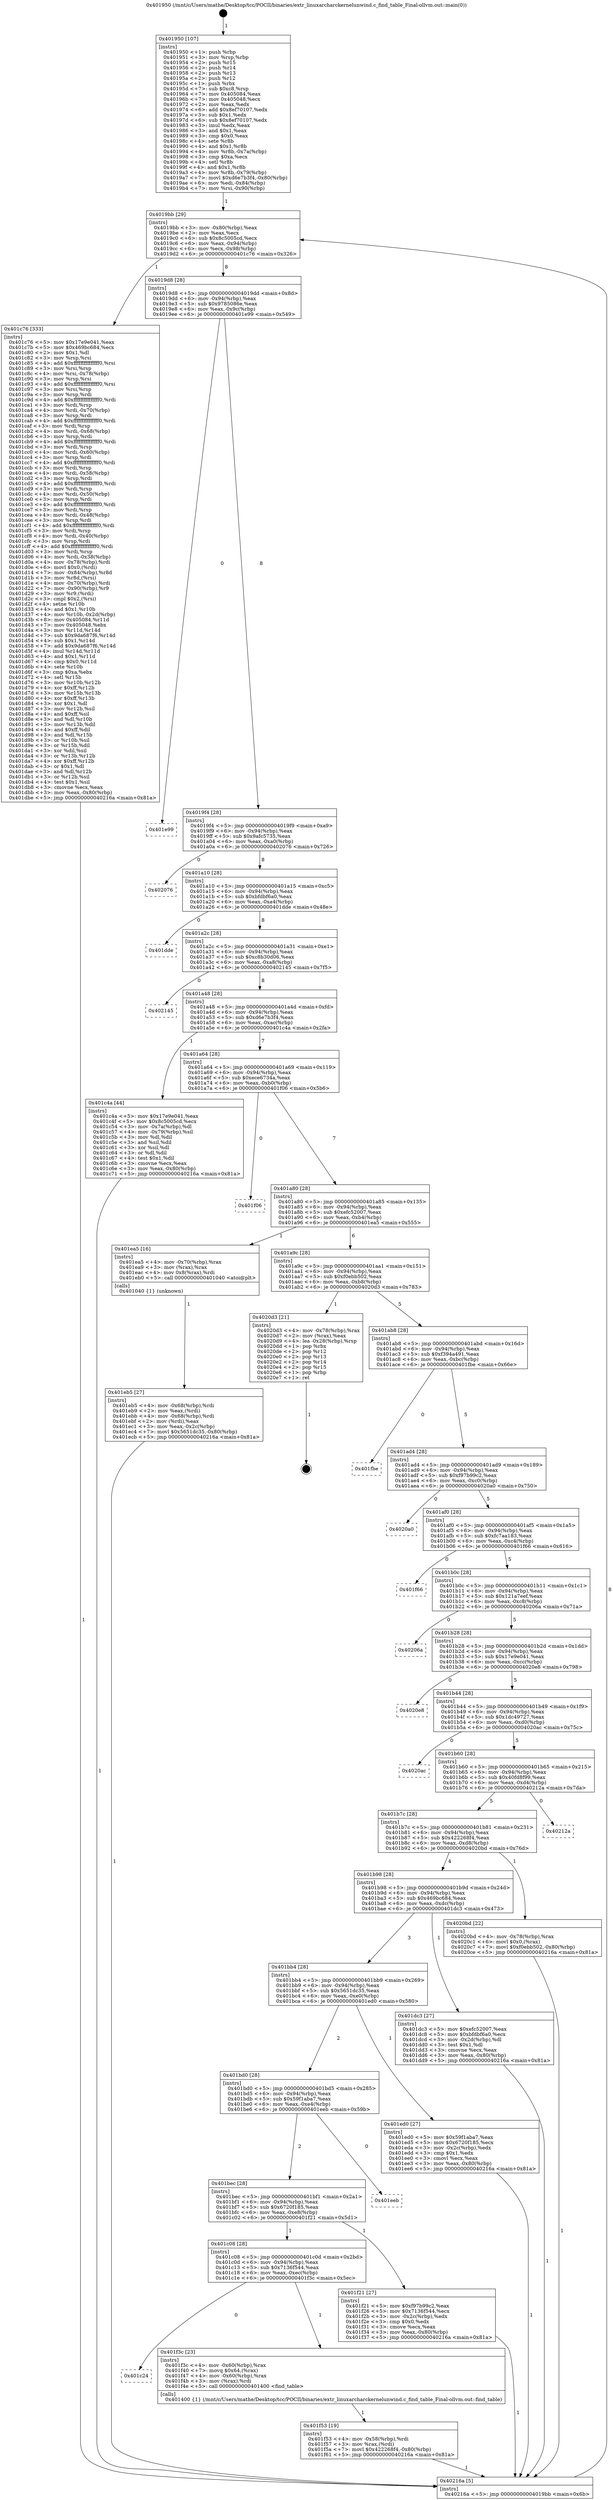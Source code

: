 digraph "0x401950" {
  label = "0x401950 (/mnt/c/Users/mathe/Desktop/tcc/POCII/binaries/extr_linuxarcharckernelunwind.c_find_table_Final-ollvm.out::main(0))"
  labelloc = "t"
  node[shape=record]

  Entry [label="",width=0.3,height=0.3,shape=circle,fillcolor=black,style=filled]
  "0x4019bb" [label="{
     0x4019bb [29]\l
     | [instrs]\l
     &nbsp;&nbsp;0x4019bb \<+3\>: mov -0x80(%rbp),%eax\l
     &nbsp;&nbsp;0x4019be \<+2\>: mov %eax,%ecx\l
     &nbsp;&nbsp;0x4019c0 \<+6\>: sub $0x8c5005cd,%ecx\l
     &nbsp;&nbsp;0x4019c6 \<+6\>: mov %eax,-0x94(%rbp)\l
     &nbsp;&nbsp;0x4019cc \<+6\>: mov %ecx,-0x98(%rbp)\l
     &nbsp;&nbsp;0x4019d2 \<+6\>: je 0000000000401c76 \<main+0x326\>\l
  }"]
  "0x401c76" [label="{
     0x401c76 [333]\l
     | [instrs]\l
     &nbsp;&nbsp;0x401c76 \<+5\>: mov $0x17e9e041,%eax\l
     &nbsp;&nbsp;0x401c7b \<+5\>: mov $0x469bc684,%ecx\l
     &nbsp;&nbsp;0x401c80 \<+2\>: mov $0x1,%dl\l
     &nbsp;&nbsp;0x401c82 \<+3\>: mov %rsp,%rsi\l
     &nbsp;&nbsp;0x401c85 \<+4\>: add $0xfffffffffffffff0,%rsi\l
     &nbsp;&nbsp;0x401c89 \<+3\>: mov %rsi,%rsp\l
     &nbsp;&nbsp;0x401c8c \<+4\>: mov %rsi,-0x78(%rbp)\l
     &nbsp;&nbsp;0x401c90 \<+3\>: mov %rsp,%rsi\l
     &nbsp;&nbsp;0x401c93 \<+4\>: add $0xfffffffffffffff0,%rsi\l
     &nbsp;&nbsp;0x401c97 \<+3\>: mov %rsi,%rsp\l
     &nbsp;&nbsp;0x401c9a \<+3\>: mov %rsp,%rdi\l
     &nbsp;&nbsp;0x401c9d \<+4\>: add $0xfffffffffffffff0,%rdi\l
     &nbsp;&nbsp;0x401ca1 \<+3\>: mov %rdi,%rsp\l
     &nbsp;&nbsp;0x401ca4 \<+4\>: mov %rdi,-0x70(%rbp)\l
     &nbsp;&nbsp;0x401ca8 \<+3\>: mov %rsp,%rdi\l
     &nbsp;&nbsp;0x401cab \<+4\>: add $0xfffffffffffffff0,%rdi\l
     &nbsp;&nbsp;0x401caf \<+3\>: mov %rdi,%rsp\l
     &nbsp;&nbsp;0x401cb2 \<+4\>: mov %rdi,-0x68(%rbp)\l
     &nbsp;&nbsp;0x401cb6 \<+3\>: mov %rsp,%rdi\l
     &nbsp;&nbsp;0x401cb9 \<+4\>: add $0xfffffffffffffff0,%rdi\l
     &nbsp;&nbsp;0x401cbd \<+3\>: mov %rdi,%rsp\l
     &nbsp;&nbsp;0x401cc0 \<+4\>: mov %rdi,-0x60(%rbp)\l
     &nbsp;&nbsp;0x401cc4 \<+3\>: mov %rsp,%rdi\l
     &nbsp;&nbsp;0x401cc7 \<+4\>: add $0xfffffffffffffff0,%rdi\l
     &nbsp;&nbsp;0x401ccb \<+3\>: mov %rdi,%rsp\l
     &nbsp;&nbsp;0x401cce \<+4\>: mov %rdi,-0x58(%rbp)\l
     &nbsp;&nbsp;0x401cd2 \<+3\>: mov %rsp,%rdi\l
     &nbsp;&nbsp;0x401cd5 \<+4\>: add $0xfffffffffffffff0,%rdi\l
     &nbsp;&nbsp;0x401cd9 \<+3\>: mov %rdi,%rsp\l
     &nbsp;&nbsp;0x401cdc \<+4\>: mov %rdi,-0x50(%rbp)\l
     &nbsp;&nbsp;0x401ce0 \<+3\>: mov %rsp,%rdi\l
     &nbsp;&nbsp;0x401ce3 \<+4\>: add $0xfffffffffffffff0,%rdi\l
     &nbsp;&nbsp;0x401ce7 \<+3\>: mov %rdi,%rsp\l
     &nbsp;&nbsp;0x401cea \<+4\>: mov %rdi,-0x48(%rbp)\l
     &nbsp;&nbsp;0x401cee \<+3\>: mov %rsp,%rdi\l
     &nbsp;&nbsp;0x401cf1 \<+4\>: add $0xfffffffffffffff0,%rdi\l
     &nbsp;&nbsp;0x401cf5 \<+3\>: mov %rdi,%rsp\l
     &nbsp;&nbsp;0x401cf8 \<+4\>: mov %rdi,-0x40(%rbp)\l
     &nbsp;&nbsp;0x401cfc \<+3\>: mov %rsp,%rdi\l
     &nbsp;&nbsp;0x401cff \<+4\>: add $0xfffffffffffffff0,%rdi\l
     &nbsp;&nbsp;0x401d03 \<+3\>: mov %rdi,%rsp\l
     &nbsp;&nbsp;0x401d06 \<+4\>: mov %rdi,-0x38(%rbp)\l
     &nbsp;&nbsp;0x401d0a \<+4\>: mov -0x78(%rbp),%rdi\l
     &nbsp;&nbsp;0x401d0e \<+6\>: movl $0x0,(%rdi)\l
     &nbsp;&nbsp;0x401d14 \<+7\>: mov -0x84(%rbp),%r8d\l
     &nbsp;&nbsp;0x401d1b \<+3\>: mov %r8d,(%rsi)\l
     &nbsp;&nbsp;0x401d1e \<+4\>: mov -0x70(%rbp),%rdi\l
     &nbsp;&nbsp;0x401d22 \<+7\>: mov -0x90(%rbp),%r9\l
     &nbsp;&nbsp;0x401d29 \<+3\>: mov %r9,(%rdi)\l
     &nbsp;&nbsp;0x401d2c \<+3\>: cmpl $0x2,(%rsi)\l
     &nbsp;&nbsp;0x401d2f \<+4\>: setne %r10b\l
     &nbsp;&nbsp;0x401d33 \<+4\>: and $0x1,%r10b\l
     &nbsp;&nbsp;0x401d37 \<+4\>: mov %r10b,-0x2d(%rbp)\l
     &nbsp;&nbsp;0x401d3b \<+8\>: mov 0x405084,%r11d\l
     &nbsp;&nbsp;0x401d43 \<+7\>: mov 0x405048,%ebx\l
     &nbsp;&nbsp;0x401d4a \<+3\>: mov %r11d,%r14d\l
     &nbsp;&nbsp;0x401d4d \<+7\>: sub $0x9da687f6,%r14d\l
     &nbsp;&nbsp;0x401d54 \<+4\>: sub $0x1,%r14d\l
     &nbsp;&nbsp;0x401d58 \<+7\>: add $0x9da687f6,%r14d\l
     &nbsp;&nbsp;0x401d5f \<+4\>: imul %r14d,%r11d\l
     &nbsp;&nbsp;0x401d63 \<+4\>: and $0x1,%r11d\l
     &nbsp;&nbsp;0x401d67 \<+4\>: cmp $0x0,%r11d\l
     &nbsp;&nbsp;0x401d6b \<+4\>: sete %r10b\l
     &nbsp;&nbsp;0x401d6f \<+3\>: cmp $0xa,%ebx\l
     &nbsp;&nbsp;0x401d72 \<+4\>: setl %r15b\l
     &nbsp;&nbsp;0x401d76 \<+3\>: mov %r10b,%r12b\l
     &nbsp;&nbsp;0x401d79 \<+4\>: xor $0xff,%r12b\l
     &nbsp;&nbsp;0x401d7d \<+3\>: mov %r15b,%r13b\l
     &nbsp;&nbsp;0x401d80 \<+4\>: xor $0xff,%r13b\l
     &nbsp;&nbsp;0x401d84 \<+3\>: xor $0x1,%dl\l
     &nbsp;&nbsp;0x401d87 \<+3\>: mov %r12b,%sil\l
     &nbsp;&nbsp;0x401d8a \<+4\>: and $0xff,%sil\l
     &nbsp;&nbsp;0x401d8e \<+3\>: and %dl,%r10b\l
     &nbsp;&nbsp;0x401d91 \<+3\>: mov %r13b,%dil\l
     &nbsp;&nbsp;0x401d94 \<+4\>: and $0xff,%dil\l
     &nbsp;&nbsp;0x401d98 \<+3\>: and %dl,%r15b\l
     &nbsp;&nbsp;0x401d9b \<+3\>: or %r10b,%sil\l
     &nbsp;&nbsp;0x401d9e \<+3\>: or %r15b,%dil\l
     &nbsp;&nbsp;0x401da1 \<+3\>: xor %dil,%sil\l
     &nbsp;&nbsp;0x401da4 \<+3\>: or %r13b,%r12b\l
     &nbsp;&nbsp;0x401da7 \<+4\>: xor $0xff,%r12b\l
     &nbsp;&nbsp;0x401dab \<+3\>: or $0x1,%dl\l
     &nbsp;&nbsp;0x401dae \<+3\>: and %dl,%r12b\l
     &nbsp;&nbsp;0x401db1 \<+3\>: or %r12b,%sil\l
     &nbsp;&nbsp;0x401db4 \<+4\>: test $0x1,%sil\l
     &nbsp;&nbsp;0x401db8 \<+3\>: cmovne %ecx,%eax\l
     &nbsp;&nbsp;0x401dbb \<+3\>: mov %eax,-0x80(%rbp)\l
     &nbsp;&nbsp;0x401dbe \<+5\>: jmp 000000000040216a \<main+0x81a\>\l
  }"]
  "0x4019d8" [label="{
     0x4019d8 [28]\l
     | [instrs]\l
     &nbsp;&nbsp;0x4019d8 \<+5\>: jmp 00000000004019dd \<main+0x8d\>\l
     &nbsp;&nbsp;0x4019dd \<+6\>: mov -0x94(%rbp),%eax\l
     &nbsp;&nbsp;0x4019e3 \<+5\>: sub $0x9785086e,%eax\l
     &nbsp;&nbsp;0x4019e8 \<+6\>: mov %eax,-0x9c(%rbp)\l
     &nbsp;&nbsp;0x4019ee \<+6\>: je 0000000000401e99 \<main+0x549\>\l
  }"]
  Exit [label="",width=0.3,height=0.3,shape=circle,fillcolor=black,style=filled,peripheries=2]
  "0x401e99" [label="{
     0x401e99\l
  }", style=dashed]
  "0x4019f4" [label="{
     0x4019f4 [28]\l
     | [instrs]\l
     &nbsp;&nbsp;0x4019f4 \<+5\>: jmp 00000000004019f9 \<main+0xa9\>\l
     &nbsp;&nbsp;0x4019f9 \<+6\>: mov -0x94(%rbp),%eax\l
     &nbsp;&nbsp;0x4019ff \<+5\>: sub $0x9afc5735,%eax\l
     &nbsp;&nbsp;0x401a04 \<+6\>: mov %eax,-0xa0(%rbp)\l
     &nbsp;&nbsp;0x401a0a \<+6\>: je 0000000000402076 \<main+0x726\>\l
  }"]
  "0x401f53" [label="{
     0x401f53 [19]\l
     | [instrs]\l
     &nbsp;&nbsp;0x401f53 \<+4\>: mov -0x58(%rbp),%rdi\l
     &nbsp;&nbsp;0x401f57 \<+3\>: mov %rax,(%rdi)\l
     &nbsp;&nbsp;0x401f5a \<+7\>: movl $0x422268f4,-0x80(%rbp)\l
     &nbsp;&nbsp;0x401f61 \<+5\>: jmp 000000000040216a \<main+0x81a\>\l
  }"]
  "0x402076" [label="{
     0x402076\l
  }", style=dashed]
  "0x401a10" [label="{
     0x401a10 [28]\l
     | [instrs]\l
     &nbsp;&nbsp;0x401a10 \<+5\>: jmp 0000000000401a15 \<main+0xc5\>\l
     &nbsp;&nbsp;0x401a15 \<+6\>: mov -0x94(%rbp),%eax\l
     &nbsp;&nbsp;0x401a1b \<+5\>: sub $0xbfdbf6a0,%eax\l
     &nbsp;&nbsp;0x401a20 \<+6\>: mov %eax,-0xa4(%rbp)\l
     &nbsp;&nbsp;0x401a26 \<+6\>: je 0000000000401dde \<main+0x48e\>\l
  }"]
  "0x401c24" [label="{
     0x401c24\l
  }", style=dashed]
  "0x401dde" [label="{
     0x401dde\l
  }", style=dashed]
  "0x401a2c" [label="{
     0x401a2c [28]\l
     | [instrs]\l
     &nbsp;&nbsp;0x401a2c \<+5\>: jmp 0000000000401a31 \<main+0xe1\>\l
     &nbsp;&nbsp;0x401a31 \<+6\>: mov -0x94(%rbp),%eax\l
     &nbsp;&nbsp;0x401a37 \<+5\>: sub $0xc8b30d06,%eax\l
     &nbsp;&nbsp;0x401a3c \<+6\>: mov %eax,-0xa8(%rbp)\l
     &nbsp;&nbsp;0x401a42 \<+6\>: je 0000000000402145 \<main+0x7f5\>\l
  }"]
  "0x401f3c" [label="{
     0x401f3c [23]\l
     | [instrs]\l
     &nbsp;&nbsp;0x401f3c \<+4\>: mov -0x60(%rbp),%rax\l
     &nbsp;&nbsp;0x401f40 \<+7\>: movq $0x64,(%rax)\l
     &nbsp;&nbsp;0x401f47 \<+4\>: mov -0x60(%rbp),%rax\l
     &nbsp;&nbsp;0x401f4b \<+3\>: mov (%rax),%rdi\l
     &nbsp;&nbsp;0x401f4e \<+5\>: call 0000000000401400 \<find_table\>\l
     | [calls]\l
     &nbsp;&nbsp;0x401400 \{1\} (/mnt/c/Users/mathe/Desktop/tcc/POCII/binaries/extr_linuxarcharckernelunwind.c_find_table_Final-ollvm.out::find_table)\l
  }"]
  "0x402145" [label="{
     0x402145\l
  }", style=dashed]
  "0x401a48" [label="{
     0x401a48 [28]\l
     | [instrs]\l
     &nbsp;&nbsp;0x401a48 \<+5\>: jmp 0000000000401a4d \<main+0xfd\>\l
     &nbsp;&nbsp;0x401a4d \<+6\>: mov -0x94(%rbp),%eax\l
     &nbsp;&nbsp;0x401a53 \<+5\>: sub $0xd6e7b3f4,%eax\l
     &nbsp;&nbsp;0x401a58 \<+6\>: mov %eax,-0xac(%rbp)\l
     &nbsp;&nbsp;0x401a5e \<+6\>: je 0000000000401c4a \<main+0x2fa\>\l
  }"]
  "0x401c08" [label="{
     0x401c08 [28]\l
     | [instrs]\l
     &nbsp;&nbsp;0x401c08 \<+5\>: jmp 0000000000401c0d \<main+0x2bd\>\l
     &nbsp;&nbsp;0x401c0d \<+6\>: mov -0x94(%rbp),%eax\l
     &nbsp;&nbsp;0x401c13 \<+5\>: sub $0x7136f544,%eax\l
     &nbsp;&nbsp;0x401c18 \<+6\>: mov %eax,-0xec(%rbp)\l
     &nbsp;&nbsp;0x401c1e \<+6\>: je 0000000000401f3c \<main+0x5ec\>\l
  }"]
  "0x401c4a" [label="{
     0x401c4a [44]\l
     | [instrs]\l
     &nbsp;&nbsp;0x401c4a \<+5\>: mov $0x17e9e041,%eax\l
     &nbsp;&nbsp;0x401c4f \<+5\>: mov $0x8c5005cd,%ecx\l
     &nbsp;&nbsp;0x401c54 \<+3\>: mov -0x7a(%rbp),%dl\l
     &nbsp;&nbsp;0x401c57 \<+4\>: mov -0x79(%rbp),%sil\l
     &nbsp;&nbsp;0x401c5b \<+3\>: mov %dl,%dil\l
     &nbsp;&nbsp;0x401c5e \<+3\>: and %sil,%dil\l
     &nbsp;&nbsp;0x401c61 \<+3\>: xor %sil,%dl\l
     &nbsp;&nbsp;0x401c64 \<+3\>: or %dl,%dil\l
     &nbsp;&nbsp;0x401c67 \<+4\>: test $0x1,%dil\l
     &nbsp;&nbsp;0x401c6b \<+3\>: cmovne %ecx,%eax\l
     &nbsp;&nbsp;0x401c6e \<+3\>: mov %eax,-0x80(%rbp)\l
     &nbsp;&nbsp;0x401c71 \<+5\>: jmp 000000000040216a \<main+0x81a\>\l
  }"]
  "0x401a64" [label="{
     0x401a64 [28]\l
     | [instrs]\l
     &nbsp;&nbsp;0x401a64 \<+5\>: jmp 0000000000401a69 \<main+0x119\>\l
     &nbsp;&nbsp;0x401a69 \<+6\>: mov -0x94(%rbp),%eax\l
     &nbsp;&nbsp;0x401a6f \<+5\>: sub $0xece6734a,%eax\l
     &nbsp;&nbsp;0x401a74 \<+6\>: mov %eax,-0xb0(%rbp)\l
     &nbsp;&nbsp;0x401a7a \<+6\>: je 0000000000401f06 \<main+0x5b6\>\l
  }"]
  "0x40216a" [label="{
     0x40216a [5]\l
     | [instrs]\l
     &nbsp;&nbsp;0x40216a \<+5\>: jmp 00000000004019bb \<main+0x6b\>\l
  }"]
  "0x401950" [label="{
     0x401950 [107]\l
     | [instrs]\l
     &nbsp;&nbsp;0x401950 \<+1\>: push %rbp\l
     &nbsp;&nbsp;0x401951 \<+3\>: mov %rsp,%rbp\l
     &nbsp;&nbsp;0x401954 \<+2\>: push %r15\l
     &nbsp;&nbsp;0x401956 \<+2\>: push %r14\l
     &nbsp;&nbsp;0x401958 \<+2\>: push %r13\l
     &nbsp;&nbsp;0x40195a \<+2\>: push %r12\l
     &nbsp;&nbsp;0x40195c \<+1\>: push %rbx\l
     &nbsp;&nbsp;0x40195d \<+7\>: sub $0xc8,%rsp\l
     &nbsp;&nbsp;0x401964 \<+7\>: mov 0x405084,%eax\l
     &nbsp;&nbsp;0x40196b \<+7\>: mov 0x405048,%ecx\l
     &nbsp;&nbsp;0x401972 \<+2\>: mov %eax,%edx\l
     &nbsp;&nbsp;0x401974 \<+6\>: add $0x8ef70107,%edx\l
     &nbsp;&nbsp;0x40197a \<+3\>: sub $0x1,%edx\l
     &nbsp;&nbsp;0x40197d \<+6\>: sub $0x8ef70107,%edx\l
     &nbsp;&nbsp;0x401983 \<+3\>: imul %edx,%eax\l
     &nbsp;&nbsp;0x401986 \<+3\>: and $0x1,%eax\l
     &nbsp;&nbsp;0x401989 \<+3\>: cmp $0x0,%eax\l
     &nbsp;&nbsp;0x40198c \<+4\>: sete %r8b\l
     &nbsp;&nbsp;0x401990 \<+4\>: and $0x1,%r8b\l
     &nbsp;&nbsp;0x401994 \<+4\>: mov %r8b,-0x7a(%rbp)\l
     &nbsp;&nbsp;0x401998 \<+3\>: cmp $0xa,%ecx\l
     &nbsp;&nbsp;0x40199b \<+4\>: setl %r8b\l
     &nbsp;&nbsp;0x40199f \<+4\>: and $0x1,%r8b\l
     &nbsp;&nbsp;0x4019a3 \<+4\>: mov %r8b,-0x79(%rbp)\l
     &nbsp;&nbsp;0x4019a7 \<+7\>: movl $0xd6e7b3f4,-0x80(%rbp)\l
     &nbsp;&nbsp;0x4019ae \<+6\>: mov %edi,-0x84(%rbp)\l
     &nbsp;&nbsp;0x4019b4 \<+7\>: mov %rsi,-0x90(%rbp)\l
  }"]
  "0x401f21" [label="{
     0x401f21 [27]\l
     | [instrs]\l
     &nbsp;&nbsp;0x401f21 \<+5\>: mov $0xf97b99c2,%eax\l
     &nbsp;&nbsp;0x401f26 \<+5\>: mov $0x7136f544,%ecx\l
     &nbsp;&nbsp;0x401f2b \<+3\>: mov -0x2c(%rbp),%edx\l
     &nbsp;&nbsp;0x401f2e \<+3\>: cmp $0x0,%edx\l
     &nbsp;&nbsp;0x401f31 \<+3\>: cmove %ecx,%eax\l
     &nbsp;&nbsp;0x401f34 \<+3\>: mov %eax,-0x80(%rbp)\l
     &nbsp;&nbsp;0x401f37 \<+5\>: jmp 000000000040216a \<main+0x81a\>\l
  }"]
  "0x401bec" [label="{
     0x401bec [28]\l
     | [instrs]\l
     &nbsp;&nbsp;0x401bec \<+5\>: jmp 0000000000401bf1 \<main+0x2a1\>\l
     &nbsp;&nbsp;0x401bf1 \<+6\>: mov -0x94(%rbp),%eax\l
     &nbsp;&nbsp;0x401bf7 \<+5\>: sub $0x6720f185,%eax\l
     &nbsp;&nbsp;0x401bfc \<+6\>: mov %eax,-0xe8(%rbp)\l
     &nbsp;&nbsp;0x401c02 \<+6\>: je 0000000000401f21 \<main+0x5d1\>\l
  }"]
  "0x401f06" [label="{
     0x401f06\l
  }", style=dashed]
  "0x401a80" [label="{
     0x401a80 [28]\l
     | [instrs]\l
     &nbsp;&nbsp;0x401a80 \<+5\>: jmp 0000000000401a85 \<main+0x135\>\l
     &nbsp;&nbsp;0x401a85 \<+6\>: mov -0x94(%rbp),%eax\l
     &nbsp;&nbsp;0x401a8b \<+5\>: sub $0xefc52007,%eax\l
     &nbsp;&nbsp;0x401a90 \<+6\>: mov %eax,-0xb4(%rbp)\l
     &nbsp;&nbsp;0x401a96 \<+6\>: je 0000000000401ea5 \<main+0x555\>\l
  }"]
  "0x401eeb" [label="{
     0x401eeb\l
  }", style=dashed]
  "0x401ea5" [label="{
     0x401ea5 [16]\l
     | [instrs]\l
     &nbsp;&nbsp;0x401ea5 \<+4\>: mov -0x70(%rbp),%rax\l
     &nbsp;&nbsp;0x401ea9 \<+3\>: mov (%rax),%rax\l
     &nbsp;&nbsp;0x401eac \<+4\>: mov 0x8(%rax),%rdi\l
     &nbsp;&nbsp;0x401eb0 \<+5\>: call 0000000000401040 \<atoi@plt\>\l
     | [calls]\l
     &nbsp;&nbsp;0x401040 \{1\} (unknown)\l
  }"]
  "0x401a9c" [label="{
     0x401a9c [28]\l
     | [instrs]\l
     &nbsp;&nbsp;0x401a9c \<+5\>: jmp 0000000000401aa1 \<main+0x151\>\l
     &nbsp;&nbsp;0x401aa1 \<+6\>: mov -0x94(%rbp),%eax\l
     &nbsp;&nbsp;0x401aa7 \<+5\>: sub $0xf0ebb502,%eax\l
     &nbsp;&nbsp;0x401aac \<+6\>: mov %eax,-0xb8(%rbp)\l
     &nbsp;&nbsp;0x401ab2 \<+6\>: je 00000000004020d3 \<main+0x783\>\l
  }"]
  "0x401bd0" [label="{
     0x401bd0 [28]\l
     | [instrs]\l
     &nbsp;&nbsp;0x401bd0 \<+5\>: jmp 0000000000401bd5 \<main+0x285\>\l
     &nbsp;&nbsp;0x401bd5 \<+6\>: mov -0x94(%rbp),%eax\l
     &nbsp;&nbsp;0x401bdb \<+5\>: sub $0x59f1aba7,%eax\l
     &nbsp;&nbsp;0x401be0 \<+6\>: mov %eax,-0xe4(%rbp)\l
     &nbsp;&nbsp;0x401be6 \<+6\>: je 0000000000401eeb \<main+0x59b\>\l
  }"]
  "0x4020d3" [label="{
     0x4020d3 [21]\l
     | [instrs]\l
     &nbsp;&nbsp;0x4020d3 \<+4\>: mov -0x78(%rbp),%rax\l
     &nbsp;&nbsp;0x4020d7 \<+2\>: mov (%rax),%eax\l
     &nbsp;&nbsp;0x4020d9 \<+4\>: lea -0x28(%rbp),%rsp\l
     &nbsp;&nbsp;0x4020dd \<+1\>: pop %rbx\l
     &nbsp;&nbsp;0x4020de \<+2\>: pop %r12\l
     &nbsp;&nbsp;0x4020e0 \<+2\>: pop %r13\l
     &nbsp;&nbsp;0x4020e2 \<+2\>: pop %r14\l
     &nbsp;&nbsp;0x4020e4 \<+2\>: pop %r15\l
     &nbsp;&nbsp;0x4020e6 \<+1\>: pop %rbp\l
     &nbsp;&nbsp;0x4020e7 \<+1\>: ret\l
  }"]
  "0x401ab8" [label="{
     0x401ab8 [28]\l
     | [instrs]\l
     &nbsp;&nbsp;0x401ab8 \<+5\>: jmp 0000000000401abd \<main+0x16d\>\l
     &nbsp;&nbsp;0x401abd \<+6\>: mov -0x94(%rbp),%eax\l
     &nbsp;&nbsp;0x401ac3 \<+5\>: sub $0xf394a491,%eax\l
     &nbsp;&nbsp;0x401ac8 \<+6\>: mov %eax,-0xbc(%rbp)\l
     &nbsp;&nbsp;0x401ace \<+6\>: je 0000000000401fbe \<main+0x66e\>\l
  }"]
  "0x401ed0" [label="{
     0x401ed0 [27]\l
     | [instrs]\l
     &nbsp;&nbsp;0x401ed0 \<+5\>: mov $0x59f1aba7,%eax\l
     &nbsp;&nbsp;0x401ed5 \<+5\>: mov $0x6720f185,%ecx\l
     &nbsp;&nbsp;0x401eda \<+3\>: mov -0x2c(%rbp),%edx\l
     &nbsp;&nbsp;0x401edd \<+3\>: cmp $0x1,%edx\l
     &nbsp;&nbsp;0x401ee0 \<+3\>: cmovl %ecx,%eax\l
     &nbsp;&nbsp;0x401ee3 \<+3\>: mov %eax,-0x80(%rbp)\l
     &nbsp;&nbsp;0x401ee6 \<+5\>: jmp 000000000040216a \<main+0x81a\>\l
  }"]
  "0x401fbe" [label="{
     0x401fbe\l
  }", style=dashed]
  "0x401ad4" [label="{
     0x401ad4 [28]\l
     | [instrs]\l
     &nbsp;&nbsp;0x401ad4 \<+5\>: jmp 0000000000401ad9 \<main+0x189\>\l
     &nbsp;&nbsp;0x401ad9 \<+6\>: mov -0x94(%rbp),%eax\l
     &nbsp;&nbsp;0x401adf \<+5\>: sub $0xf97b99c2,%eax\l
     &nbsp;&nbsp;0x401ae4 \<+6\>: mov %eax,-0xc0(%rbp)\l
     &nbsp;&nbsp;0x401aea \<+6\>: je 00000000004020a0 \<main+0x750\>\l
  }"]
  "0x401eb5" [label="{
     0x401eb5 [27]\l
     | [instrs]\l
     &nbsp;&nbsp;0x401eb5 \<+4\>: mov -0x68(%rbp),%rdi\l
     &nbsp;&nbsp;0x401eb9 \<+2\>: mov %eax,(%rdi)\l
     &nbsp;&nbsp;0x401ebb \<+4\>: mov -0x68(%rbp),%rdi\l
     &nbsp;&nbsp;0x401ebf \<+2\>: mov (%rdi),%eax\l
     &nbsp;&nbsp;0x401ec1 \<+3\>: mov %eax,-0x2c(%rbp)\l
     &nbsp;&nbsp;0x401ec4 \<+7\>: movl $0x5651dc35,-0x80(%rbp)\l
     &nbsp;&nbsp;0x401ecb \<+5\>: jmp 000000000040216a \<main+0x81a\>\l
  }"]
  "0x4020a0" [label="{
     0x4020a0\l
  }", style=dashed]
  "0x401af0" [label="{
     0x401af0 [28]\l
     | [instrs]\l
     &nbsp;&nbsp;0x401af0 \<+5\>: jmp 0000000000401af5 \<main+0x1a5\>\l
     &nbsp;&nbsp;0x401af5 \<+6\>: mov -0x94(%rbp),%eax\l
     &nbsp;&nbsp;0x401afb \<+5\>: sub $0xfc7aa183,%eax\l
     &nbsp;&nbsp;0x401b00 \<+6\>: mov %eax,-0xc4(%rbp)\l
     &nbsp;&nbsp;0x401b06 \<+6\>: je 0000000000401f66 \<main+0x616\>\l
  }"]
  "0x401bb4" [label="{
     0x401bb4 [28]\l
     | [instrs]\l
     &nbsp;&nbsp;0x401bb4 \<+5\>: jmp 0000000000401bb9 \<main+0x269\>\l
     &nbsp;&nbsp;0x401bb9 \<+6\>: mov -0x94(%rbp),%eax\l
     &nbsp;&nbsp;0x401bbf \<+5\>: sub $0x5651dc35,%eax\l
     &nbsp;&nbsp;0x401bc4 \<+6\>: mov %eax,-0xe0(%rbp)\l
     &nbsp;&nbsp;0x401bca \<+6\>: je 0000000000401ed0 \<main+0x580\>\l
  }"]
  "0x401f66" [label="{
     0x401f66\l
  }", style=dashed]
  "0x401b0c" [label="{
     0x401b0c [28]\l
     | [instrs]\l
     &nbsp;&nbsp;0x401b0c \<+5\>: jmp 0000000000401b11 \<main+0x1c1\>\l
     &nbsp;&nbsp;0x401b11 \<+6\>: mov -0x94(%rbp),%eax\l
     &nbsp;&nbsp;0x401b17 \<+5\>: sub $0x121a7eef,%eax\l
     &nbsp;&nbsp;0x401b1c \<+6\>: mov %eax,-0xc8(%rbp)\l
     &nbsp;&nbsp;0x401b22 \<+6\>: je 000000000040206a \<main+0x71a\>\l
  }"]
  "0x401dc3" [label="{
     0x401dc3 [27]\l
     | [instrs]\l
     &nbsp;&nbsp;0x401dc3 \<+5\>: mov $0xefc52007,%eax\l
     &nbsp;&nbsp;0x401dc8 \<+5\>: mov $0xbfdbf6a0,%ecx\l
     &nbsp;&nbsp;0x401dcd \<+3\>: mov -0x2d(%rbp),%dl\l
     &nbsp;&nbsp;0x401dd0 \<+3\>: test $0x1,%dl\l
     &nbsp;&nbsp;0x401dd3 \<+3\>: cmovne %ecx,%eax\l
     &nbsp;&nbsp;0x401dd6 \<+3\>: mov %eax,-0x80(%rbp)\l
     &nbsp;&nbsp;0x401dd9 \<+5\>: jmp 000000000040216a \<main+0x81a\>\l
  }"]
  "0x40206a" [label="{
     0x40206a\l
  }", style=dashed]
  "0x401b28" [label="{
     0x401b28 [28]\l
     | [instrs]\l
     &nbsp;&nbsp;0x401b28 \<+5\>: jmp 0000000000401b2d \<main+0x1dd\>\l
     &nbsp;&nbsp;0x401b2d \<+6\>: mov -0x94(%rbp),%eax\l
     &nbsp;&nbsp;0x401b33 \<+5\>: sub $0x17e9e041,%eax\l
     &nbsp;&nbsp;0x401b38 \<+6\>: mov %eax,-0xcc(%rbp)\l
     &nbsp;&nbsp;0x401b3e \<+6\>: je 00000000004020e8 \<main+0x798\>\l
  }"]
  "0x401b98" [label="{
     0x401b98 [28]\l
     | [instrs]\l
     &nbsp;&nbsp;0x401b98 \<+5\>: jmp 0000000000401b9d \<main+0x24d\>\l
     &nbsp;&nbsp;0x401b9d \<+6\>: mov -0x94(%rbp),%eax\l
     &nbsp;&nbsp;0x401ba3 \<+5\>: sub $0x469bc684,%eax\l
     &nbsp;&nbsp;0x401ba8 \<+6\>: mov %eax,-0xdc(%rbp)\l
     &nbsp;&nbsp;0x401bae \<+6\>: je 0000000000401dc3 \<main+0x473\>\l
  }"]
  "0x4020e8" [label="{
     0x4020e8\l
  }", style=dashed]
  "0x401b44" [label="{
     0x401b44 [28]\l
     | [instrs]\l
     &nbsp;&nbsp;0x401b44 \<+5\>: jmp 0000000000401b49 \<main+0x1f9\>\l
     &nbsp;&nbsp;0x401b49 \<+6\>: mov -0x94(%rbp),%eax\l
     &nbsp;&nbsp;0x401b4f \<+5\>: sub $0x1dc49727,%eax\l
     &nbsp;&nbsp;0x401b54 \<+6\>: mov %eax,-0xd0(%rbp)\l
     &nbsp;&nbsp;0x401b5a \<+6\>: je 00000000004020ac \<main+0x75c\>\l
  }"]
  "0x4020bd" [label="{
     0x4020bd [22]\l
     | [instrs]\l
     &nbsp;&nbsp;0x4020bd \<+4\>: mov -0x78(%rbp),%rax\l
     &nbsp;&nbsp;0x4020c1 \<+6\>: movl $0x0,(%rax)\l
     &nbsp;&nbsp;0x4020c7 \<+7\>: movl $0xf0ebb502,-0x80(%rbp)\l
     &nbsp;&nbsp;0x4020ce \<+5\>: jmp 000000000040216a \<main+0x81a\>\l
  }"]
  "0x4020ac" [label="{
     0x4020ac\l
  }", style=dashed]
  "0x401b60" [label="{
     0x401b60 [28]\l
     | [instrs]\l
     &nbsp;&nbsp;0x401b60 \<+5\>: jmp 0000000000401b65 \<main+0x215\>\l
     &nbsp;&nbsp;0x401b65 \<+6\>: mov -0x94(%rbp),%eax\l
     &nbsp;&nbsp;0x401b6b \<+5\>: sub $0x40fd8f99,%eax\l
     &nbsp;&nbsp;0x401b70 \<+6\>: mov %eax,-0xd4(%rbp)\l
     &nbsp;&nbsp;0x401b76 \<+6\>: je 000000000040212a \<main+0x7da\>\l
  }"]
  "0x401b7c" [label="{
     0x401b7c [28]\l
     | [instrs]\l
     &nbsp;&nbsp;0x401b7c \<+5\>: jmp 0000000000401b81 \<main+0x231\>\l
     &nbsp;&nbsp;0x401b81 \<+6\>: mov -0x94(%rbp),%eax\l
     &nbsp;&nbsp;0x401b87 \<+5\>: sub $0x422268f4,%eax\l
     &nbsp;&nbsp;0x401b8c \<+6\>: mov %eax,-0xd8(%rbp)\l
     &nbsp;&nbsp;0x401b92 \<+6\>: je 00000000004020bd \<main+0x76d\>\l
  }"]
  "0x40212a" [label="{
     0x40212a\l
  }", style=dashed]
  Entry -> "0x401950" [label=" 1"]
  "0x4019bb" -> "0x401c76" [label=" 1"]
  "0x4019bb" -> "0x4019d8" [label=" 8"]
  "0x4020d3" -> Exit [label=" 1"]
  "0x4019d8" -> "0x401e99" [label=" 0"]
  "0x4019d8" -> "0x4019f4" [label=" 8"]
  "0x4020bd" -> "0x40216a" [label=" 1"]
  "0x4019f4" -> "0x402076" [label=" 0"]
  "0x4019f4" -> "0x401a10" [label=" 8"]
  "0x401f53" -> "0x40216a" [label=" 1"]
  "0x401a10" -> "0x401dde" [label=" 0"]
  "0x401a10" -> "0x401a2c" [label=" 8"]
  "0x401f3c" -> "0x401f53" [label=" 1"]
  "0x401a2c" -> "0x402145" [label=" 0"]
  "0x401a2c" -> "0x401a48" [label=" 8"]
  "0x401c08" -> "0x401c24" [label=" 0"]
  "0x401a48" -> "0x401c4a" [label=" 1"]
  "0x401a48" -> "0x401a64" [label=" 7"]
  "0x401c4a" -> "0x40216a" [label=" 1"]
  "0x401950" -> "0x4019bb" [label=" 1"]
  "0x40216a" -> "0x4019bb" [label=" 8"]
  "0x401c08" -> "0x401f3c" [label=" 1"]
  "0x401c76" -> "0x40216a" [label=" 1"]
  "0x401f21" -> "0x40216a" [label=" 1"]
  "0x401a64" -> "0x401f06" [label=" 0"]
  "0x401a64" -> "0x401a80" [label=" 7"]
  "0x401bec" -> "0x401f21" [label=" 1"]
  "0x401a80" -> "0x401ea5" [label=" 1"]
  "0x401a80" -> "0x401a9c" [label=" 6"]
  "0x401bec" -> "0x401c08" [label=" 1"]
  "0x401a9c" -> "0x4020d3" [label=" 1"]
  "0x401a9c" -> "0x401ab8" [label=" 5"]
  "0x401bd0" -> "0x401eeb" [label=" 0"]
  "0x401ab8" -> "0x401fbe" [label=" 0"]
  "0x401ab8" -> "0x401ad4" [label=" 5"]
  "0x401bd0" -> "0x401bec" [label=" 2"]
  "0x401ad4" -> "0x4020a0" [label=" 0"]
  "0x401ad4" -> "0x401af0" [label=" 5"]
  "0x401bb4" -> "0x401bd0" [label=" 2"]
  "0x401af0" -> "0x401f66" [label=" 0"]
  "0x401af0" -> "0x401b0c" [label=" 5"]
  "0x401bb4" -> "0x401ed0" [label=" 1"]
  "0x401b0c" -> "0x40206a" [label=" 0"]
  "0x401b0c" -> "0x401b28" [label=" 5"]
  "0x401ed0" -> "0x40216a" [label=" 1"]
  "0x401b28" -> "0x4020e8" [label=" 0"]
  "0x401b28" -> "0x401b44" [label=" 5"]
  "0x401ea5" -> "0x401eb5" [label=" 1"]
  "0x401b44" -> "0x4020ac" [label=" 0"]
  "0x401b44" -> "0x401b60" [label=" 5"]
  "0x401dc3" -> "0x40216a" [label=" 1"]
  "0x401b60" -> "0x40212a" [label=" 0"]
  "0x401b60" -> "0x401b7c" [label=" 5"]
  "0x401b98" -> "0x401bb4" [label=" 3"]
  "0x401b7c" -> "0x4020bd" [label=" 1"]
  "0x401b7c" -> "0x401b98" [label=" 4"]
  "0x401eb5" -> "0x40216a" [label=" 1"]
  "0x401b98" -> "0x401dc3" [label=" 1"]
}
